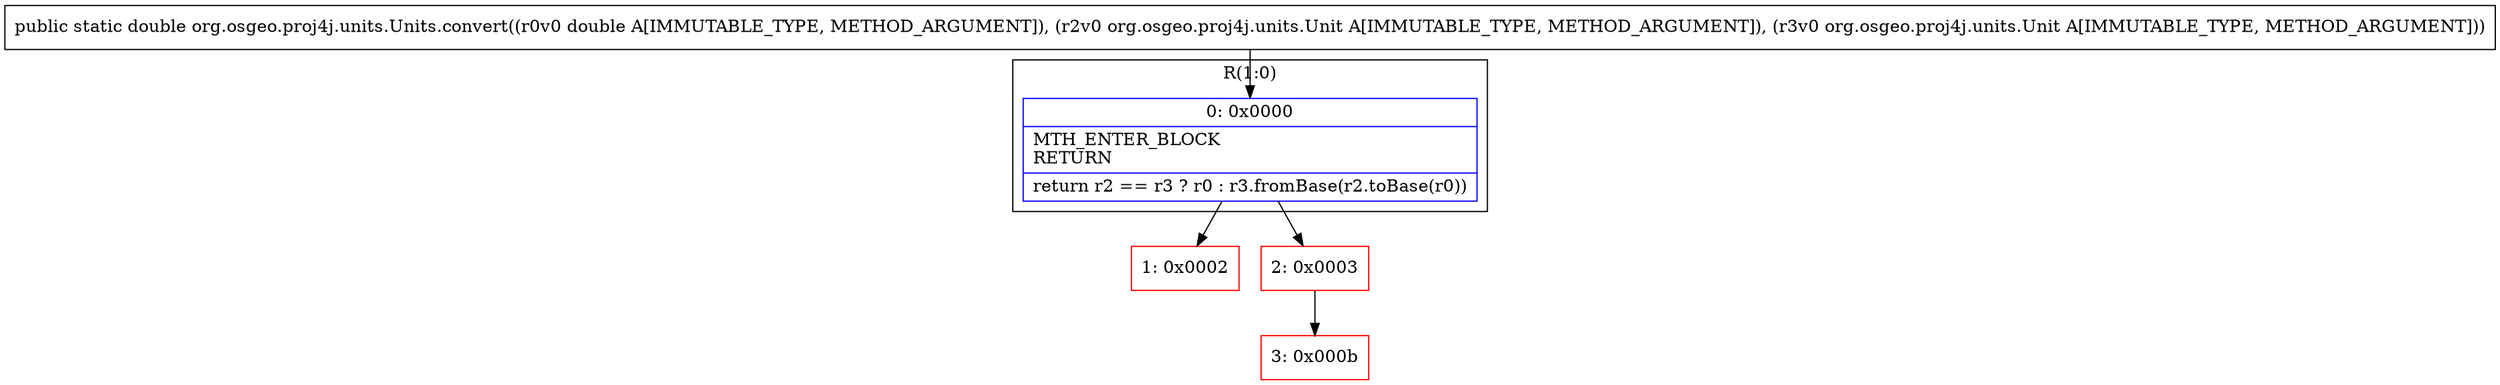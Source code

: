 digraph "CFG fororg.osgeo.proj4j.units.Units.convert(DLorg\/osgeo\/proj4j\/units\/Unit;Lorg\/osgeo\/proj4j\/units\/Unit;)D" {
subgraph cluster_Region_37934816 {
label = "R(1:0)";
node [shape=record,color=blue];
Node_0 [shape=record,label="{0\:\ 0x0000|MTH_ENTER_BLOCK\lRETURN\l|return r2 == r3 ? r0 : r3.fromBase(r2.toBase(r0))\l}"];
}
Node_1 [shape=record,color=red,label="{1\:\ 0x0002}"];
Node_2 [shape=record,color=red,label="{2\:\ 0x0003}"];
Node_3 [shape=record,color=red,label="{3\:\ 0x000b}"];
MethodNode[shape=record,label="{public static double org.osgeo.proj4j.units.Units.convert((r0v0 double A[IMMUTABLE_TYPE, METHOD_ARGUMENT]), (r2v0 org.osgeo.proj4j.units.Unit A[IMMUTABLE_TYPE, METHOD_ARGUMENT]), (r3v0 org.osgeo.proj4j.units.Unit A[IMMUTABLE_TYPE, METHOD_ARGUMENT])) }"];
MethodNode -> Node_0;
Node_0 -> Node_1;
Node_0 -> Node_2;
Node_2 -> Node_3;
}

